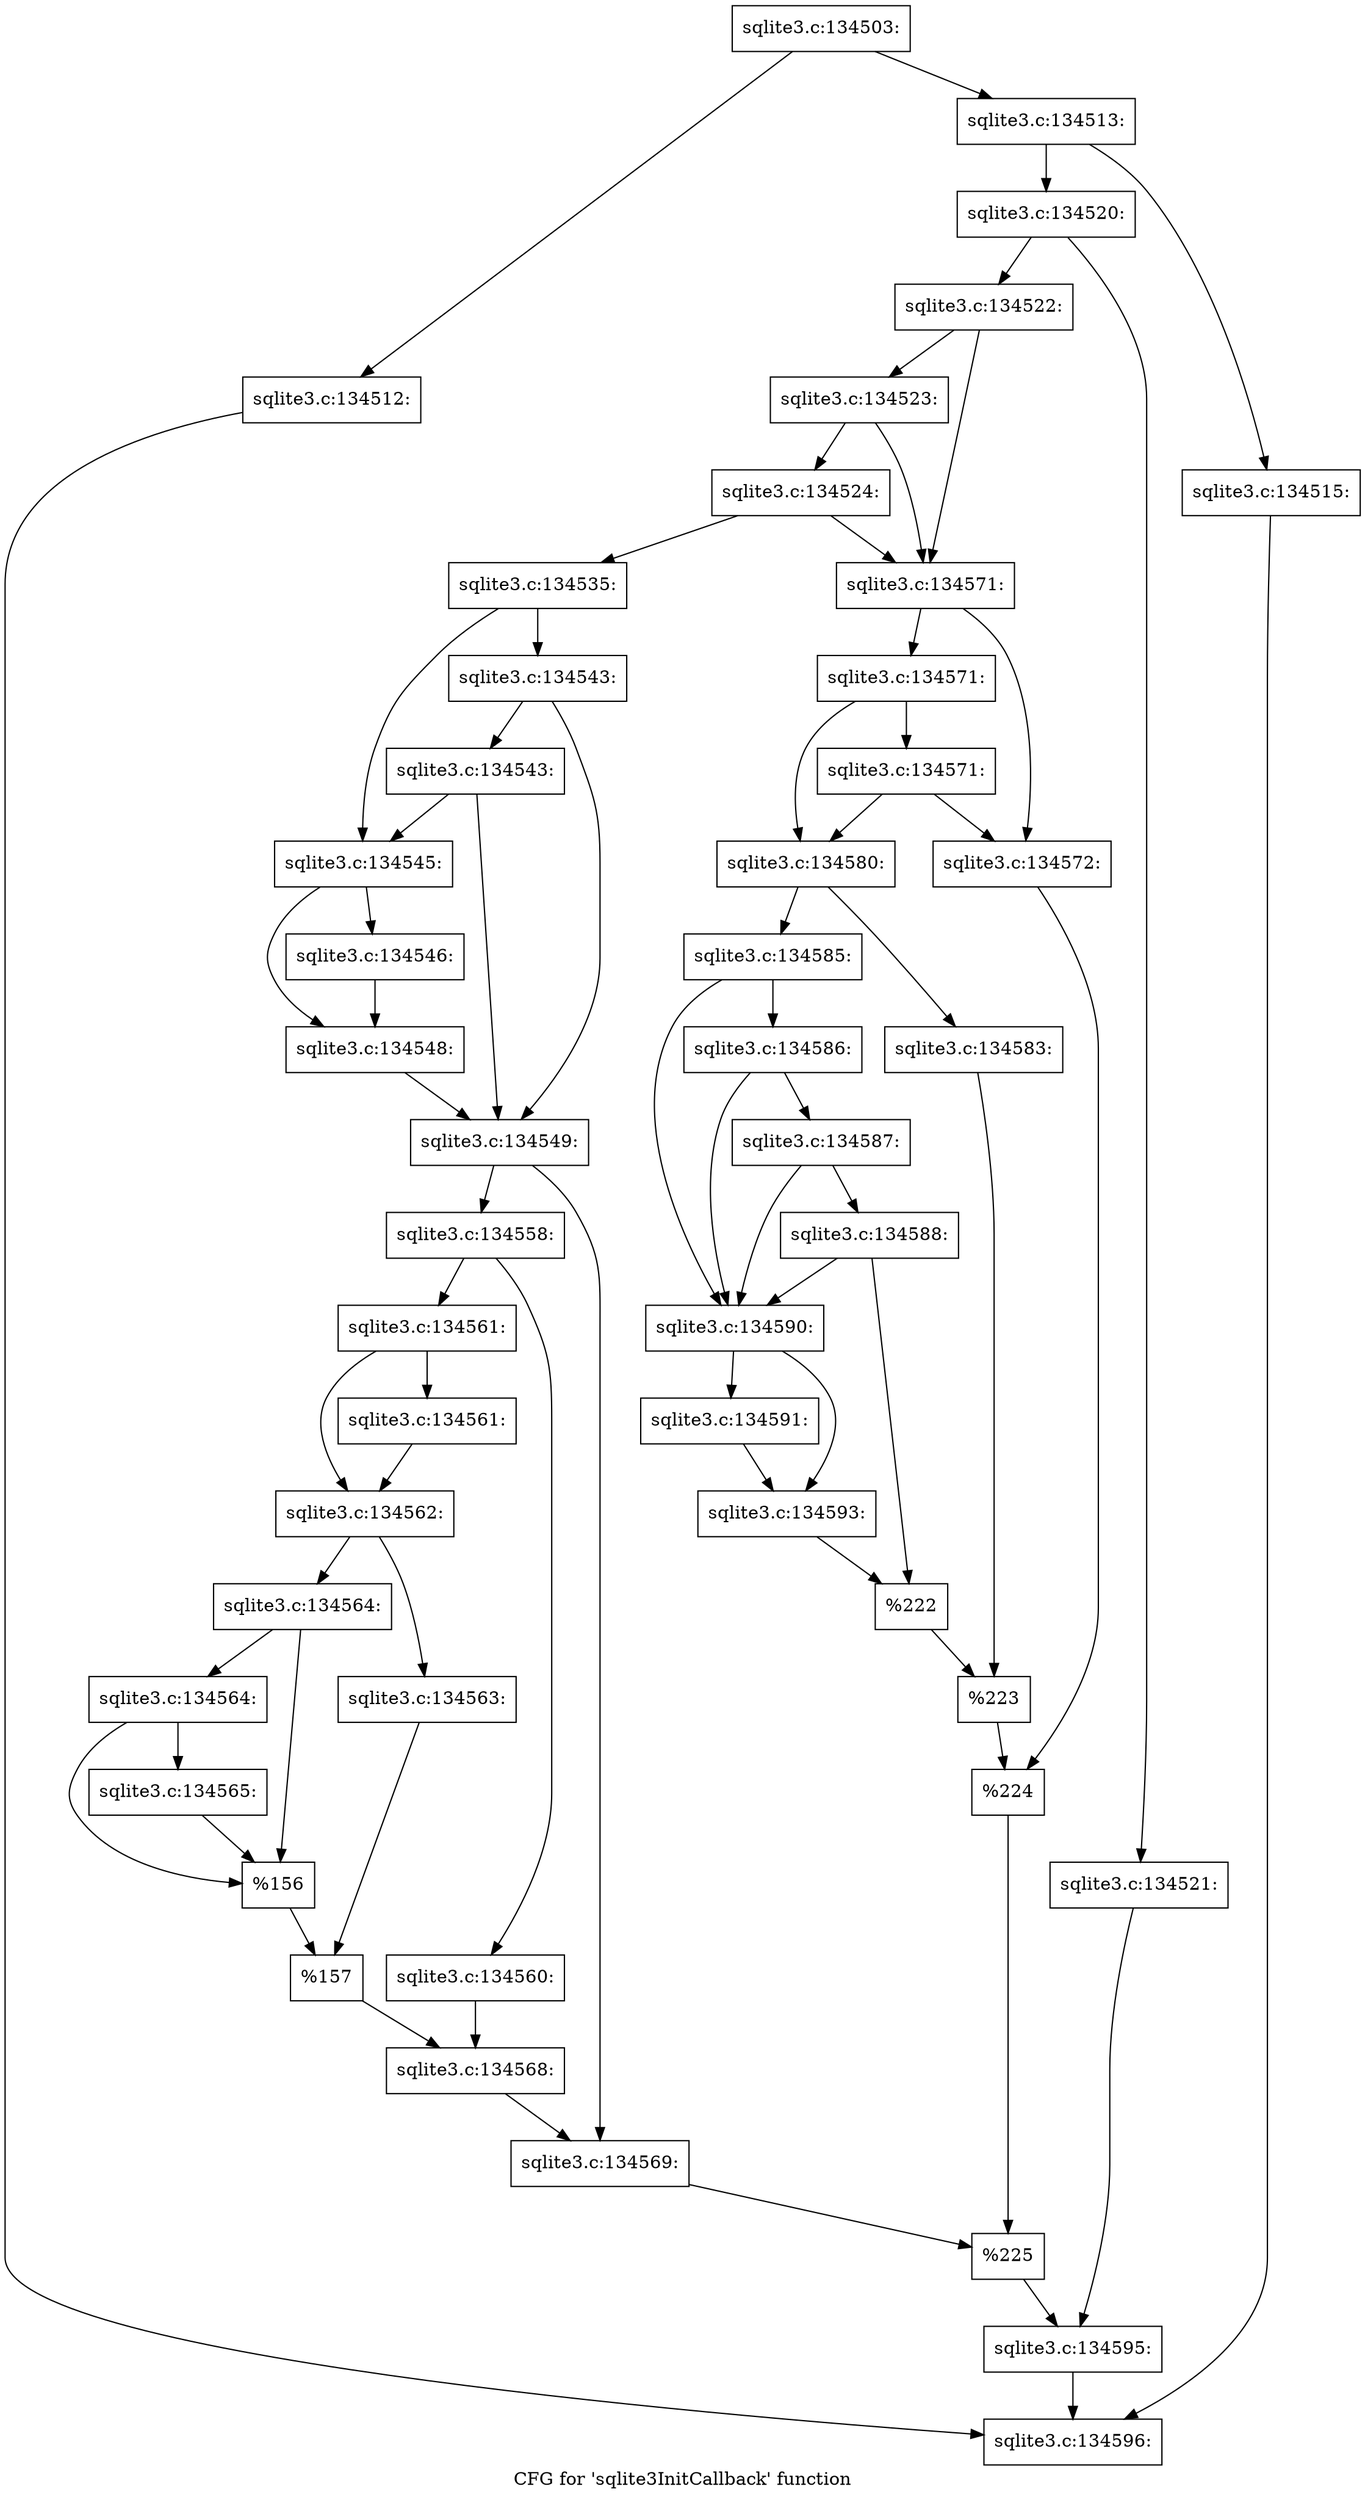 digraph "CFG for 'sqlite3InitCallback' function" {
	label="CFG for 'sqlite3InitCallback' function";

	Node0x55c0f8342130 [shape=record,label="{sqlite3.c:134503:}"];
	Node0x55c0f8342130 -> Node0x55c0f8372c40;
	Node0x55c0f8342130 -> Node0x55c0f8372c90;
	Node0x55c0f8372c40 [shape=record,label="{sqlite3.c:134512:}"];
	Node0x55c0f8372c40 -> Node0x55c0f8369da0;
	Node0x55c0f8372c90 [shape=record,label="{sqlite3.c:134513:}"];
	Node0x55c0f8372c90 -> Node0x55c0f83734a0;
	Node0x55c0f8372c90 -> Node0x55c0f83734f0;
	Node0x55c0f83734a0 [shape=record,label="{sqlite3.c:134515:}"];
	Node0x55c0f83734a0 -> Node0x55c0f8369da0;
	Node0x55c0f83734f0 [shape=record,label="{sqlite3.c:134520:}"];
	Node0x55c0f83734f0 -> Node0x55c0f635d4f0;
	Node0x55c0f83734f0 -> Node0x55c0f8374450;
	Node0x55c0f635d4f0 [shape=record,label="{sqlite3.c:134521:}"];
	Node0x55c0f635d4f0 -> Node0x55c0f8374060;
	Node0x55c0f8374450 [shape=record,label="{sqlite3.c:134522:}"];
	Node0x55c0f8374450 -> Node0x55c0f8374bc0;
	Node0x55c0f8374450 -> Node0x55c0f8374af0;
	Node0x55c0f8374bc0 [shape=record,label="{sqlite3.c:134523:}"];
	Node0x55c0f8374bc0 -> Node0x55c0f8374b40;
	Node0x55c0f8374bc0 -> Node0x55c0f8374af0;
	Node0x55c0f8374b40 [shape=record,label="{sqlite3.c:134524:}"];
	Node0x55c0f8374b40 -> Node0x55c0f8374a50;
	Node0x55c0f8374b40 -> Node0x55c0f8374af0;
	Node0x55c0f8374a50 [shape=record,label="{sqlite3.c:134535:}"];
	Node0x55c0f8374a50 -> Node0x55c0f8376df0;
	Node0x55c0f8374a50 -> Node0x55c0f8376e90;
	Node0x55c0f8376e90 [shape=record,label="{sqlite3.c:134543:}"];
	Node0x55c0f8376e90 -> Node0x55c0f557cbe0;
	Node0x55c0f8376e90 -> Node0x55c0f8376e40;
	Node0x55c0f557cbe0 [shape=record,label="{sqlite3.c:134543:}"];
	Node0x55c0f557cbe0 -> Node0x55c0f8376df0;
	Node0x55c0f557cbe0 -> Node0x55c0f8376e40;
	Node0x55c0f8376df0 [shape=record,label="{sqlite3.c:134545:}"];
	Node0x55c0f8376df0 -> Node0x55c0f8377690;
	Node0x55c0f8376df0 -> Node0x55c0f8378500;
	Node0x55c0f8377690 [shape=record,label="{sqlite3.c:134546:}"];
	Node0x55c0f8377690 -> Node0x55c0f8378500;
	Node0x55c0f8378500 [shape=record,label="{sqlite3.c:134548:}"];
	Node0x55c0f8378500 -> Node0x55c0f8376e40;
	Node0x55c0f8376e40 [shape=record,label="{sqlite3.c:134549:}"];
	Node0x55c0f8376e40 -> Node0x55c0f635d7b0;
	Node0x55c0f8376e40 -> Node0x55c0f837a680;
	Node0x55c0f635d7b0 [shape=record,label="{sqlite3.c:134558:}"];
	Node0x55c0f635d7b0 -> Node0x55c0f837a9b0;
	Node0x55c0f635d7b0 -> Node0x55c0f837aa50;
	Node0x55c0f837a9b0 [shape=record,label="{sqlite3.c:134560:}"];
	Node0x55c0f837a9b0 -> Node0x55c0f837aa00;
	Node0x55c0f837aa50 [shape=record,label="{sqlite3.c:134561:}"];
	Node0x55c0f837aa50 -> Node0x55c0f837b090;
	Node0x55c0f837aa50 -> Node0x55c0f837b0e0;
	Node0x55c0f837b090 [shape=record,label="{sqlite3.c:134561:}"];
	Node0x55c0f837b090 -> Node0x55c0f837b0e0;
	Node0x55c0f837b0e0 [shape=record,label="{sqlite3.c:134562:}"];
	Node0x55c0f837b0e0 -> Node0x55c0f837b900;
	Node0x55c0f837b0e0 -> Node0x55c0f837b9a0;
	Node0x55c0f837b900 [shape=record,label="{sqlite3.c:134563:}"];
	Node0x55c0f837b900 -> Node0x55c0f837b950;
	Node0x55c0f837b9a0 [shape=record,label="{sqlite3.c:134564:}"];
	Node0x55c0f837b9a0 -> Node0x55c0f837c020;
	Node0x55c0f837b9a0 -> Node0x55c0f837bfd0;
	Node0x55c0f837c020 [shape=record,label="{sqlite3.c:134564:}"];
	Node0x55c0f837c020 -> Node0x55c0f837bf80;
	Node0x55c0f837c020 -> Node0x55c0f837bfd0;
	Node0x55c0f837bf80 [shape=record,label="{sqlite3.c:134565:}"];
	Node0x55c0f837bf80 -> Node0x55c0f837bfd0;
	Node0x55c0f837bfd0 [shape=record,label="{%156}"];
	Node0x55c0f837bfd0 -> Node0x55c0f837b950;
	Node0x55c0f837b950 [shape=record,label="{%157}"];
	Node0x55c0f837b950 -> Node0x55c0f837aa00;
	Node0x55c0f837aa00 [shape=record,label="{sqlite3.c:134568:}"];
	Node0x55c0f837aa00 -> Node0x55c0f837a680;
	Node0x55c0f837a680 [shape=record,label="{sqlite3.c:134569:}"];
	Node0x55c0f837a680 -> Node0x55c0f8374aa0;
	Node0x55c0f8374af0 [shape=record,label="{sqlite3.c:134571:}"];
	Node0x55c0f8374af0 -> Node0x55c0f837d4f0;
	Node0x55c0f8374af0 -> Node0x55c0f837d5e0;
	Node0x55c0f837d5e0 [shape=record,label="{sqlite3.c:134571:}"];
	Node0x55c0f837d5e0 -> Node0x55c0f837da50;
	Node0x55c0f837d5e0 -> Node0x55c0f837d590;
	Node0x55c0f837da50 [shape=record,label="{sqlite3.c:134571:}"];
	Node0x55c0f837da50 -> Node0x55c0f837d4f0;
	Node0x55c0f837da50 -> Node0x55c0f837d590;
	Node0x55c0f837d4f0 [shape=record,label="{sqlite3.c:134572:}"];
	Node0x55c0f837d4f0 -> Node0x55c0f837d540;
	Node0x55c0f837d590 [shape=record,label="{sqlite3.c:134580:}"];
	Node0x55c0f837d590 -> Node0x55c0f60c6d00;
	Node0x55c0f837d590 -> Node0x55c0f8380860;
	Node0x55c0f60c6d00 [shape=record,label="{sqlite3.c:134583:}"];
	Node0x55c0f60c6d00 -> Node0x55c0f8380210;
	Node0x55c0f8380860 [shape=record,label="{sqlite3.c:134585:}"];
	Node0x55c0f8380860 -> Node0x55c0f8380f30;
	Node0x55c0f8380860 -> Node0x55c0f83810d0;
	Node0x55c0f83810d0 [shape=record,label="{sqlite3.c:134586:}"];
	Node0x55c0f83810d0 -> Node0x55c0f8380f30;
	Node0x55c0f83810d0 -> Node0x55c0f8381050;
	Node0x55c0f8381050 [shape=record,label="{sqlite3.c:134587:}"];
	Node0x55c0f8381050 -> Node0x55c0f8380f30;
	Node0x55c0f8381050 -> Node0x55c0f8380fd0;
	Node0x55c0f8380fd0 [shape=record,label="{sqlite3.c:134588:}"];
	Node0x55c0f8380fd0 -> Node0x55c0f8380f30;
	Node0x55c0f8380fd0 -> Node0x55c0f8380f80;
	Node0x55c0f8380f30 [shape=record,label="{sqlite3.c:134590:}"];
	Node0x55c0f8380f30 -> Node0x55c0f635d540;
	Node0x55c0f8380f30 -> Node0x55c0f8379cc0;
	Node0x55c0f635d540 [shape=record,label="{sqlite3.c:134591:}"];
	Node0x55c0f635d540 -> Node0x55c0f8379cc0;
	Node0x55c0f8379cc0 [shape=record,label="{sqlite3.c:134593:}"];
	Node0x55c0f8379cc0 -> Node0x55c0f8380f80;
	Node0x55c0f8380f80 [shape=record,label="{%222}"];
	Node0x55c0f8380f80 -> Node0x55c0f8380210;
	Node0x55c0f8380210 [shape=record,label="{%223}"];
	Node0x55c0f8380210 -> Node0x55c0f837d540;
	Node0x55c0f837d540 [shape=record,label="{%224}"];
	Node0x55c0f837d540 -> Node0x55c0f8374aa0;
	Node0x55c0f8374aa0 [shape=record,label="{%225}"];
	Node0x55c0f8374aa0 -> Node0x55c0f8374060;
	Node0x55c0f8374060 [shape=record,label="{sqlite3.c:134595:}"];
	Node0x55c0f8374060 -> Node0x55c0f8369da0;
	Node0x55c0f8369da0 [shape=record,label="{sqlite3.c:134596:}"];
}
